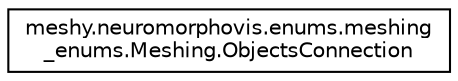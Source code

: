 digraph "Graphical Class Hierarchy"
{
  edge [fontname="Helvetica",fontsize="10",labelfontname="Helvetica",labelfontsize="10"];
  node [fontname="Helvetica",fontsize="10",shape=record];
  rankdir="LR";
  Node1 [label="meshy.neuromorphovis.enums.meshing\l_enums.Meshing.ObjectsConnection",height=0.2,width=0.4,color="black", fillcolor="white", style="filled",URL="$classmeshy_1_1neuromorphovis_1_1enums_1_1meshing__enums_1_1Meshing_1_1ObjectsConnection.html"];
}

